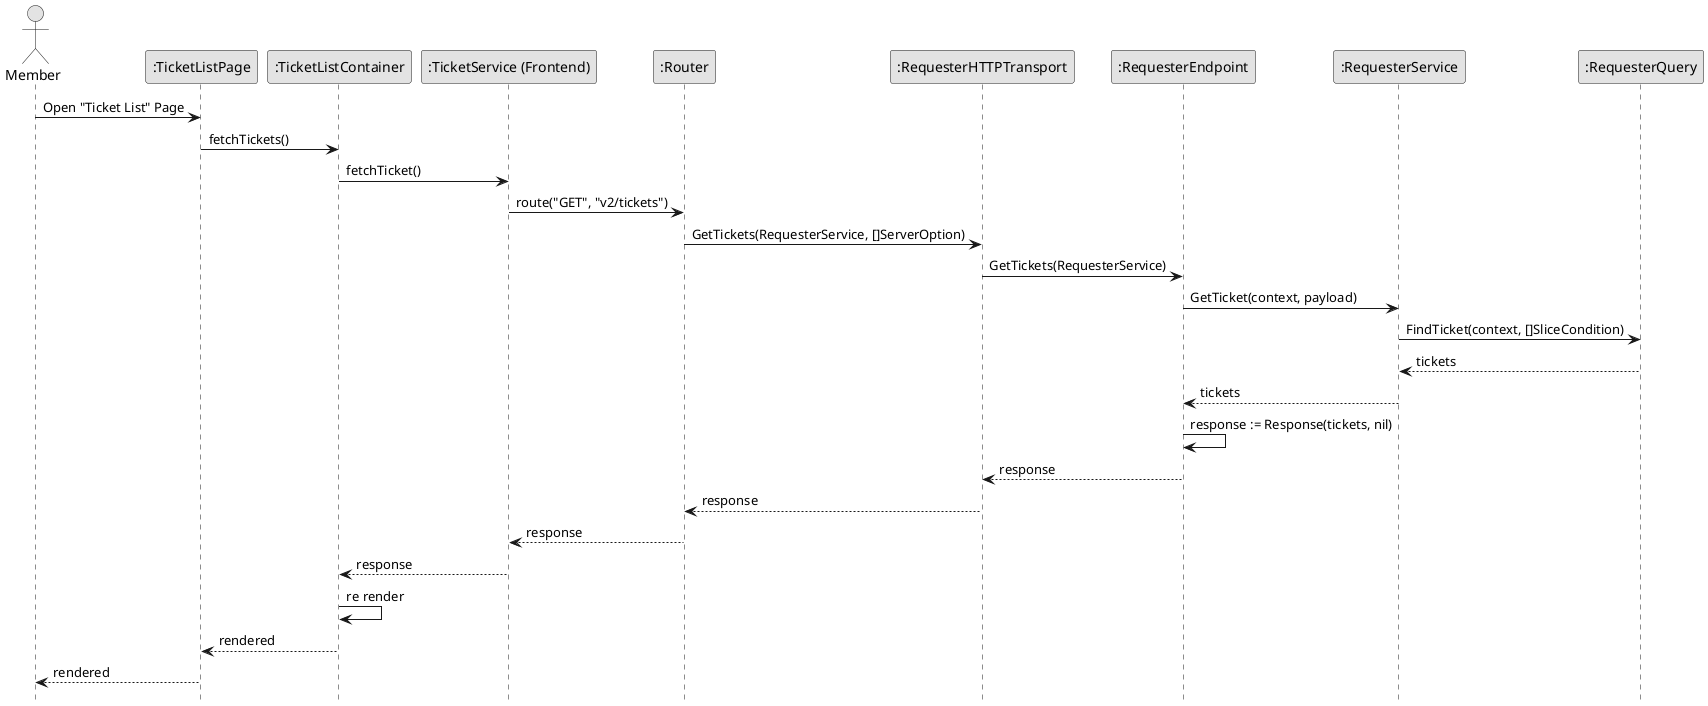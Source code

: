 @startuml GetRequested

skinparam Monochrome true
skinparam Shadowing false
hide footbox

actor Member
participant ":TicketListPage" as TicketListPage
participant ":TicketListContainer" as TicketListContainer
participant ":TicketService (Frontend)" as FETicketService
participant ":Router" as Router
participant ":RequesterHTTPTransport" as RequestHTTPTransport
participant ":RequesterEndpoint" as RequestEndpoint
participant ":RequesterService" as RequestService
participant ":RequesterQuery" as RequestQuery

Member->TicketListPage: Open "Ticket List" Page
TicketListPage->TicketListContainer: fetchTickets()
TicketListContainer->FETicketService: fetchTicket()
FETicketService->Router: route("GET", "v2/tickets")
Router->RequestHTTPTransport: GetTickets(RequesterService, []ServerOption)
RequestHTTPTransport->RequestEndpoint: GetTickets(RequesterService)
RequestEndpoint->RequestService: GetTicket(context, payload)
RequestService->RequestQuery: FindTicket(context, []SliceCondition)
RequestQuery-->RequestService: tickets
RequestService-->RequestEndpoint: tickets
RequestEndpoint->RequestEndpoint: response := Response(tickets, nil)
RequestEndpoint-->RequestHTTPTransport: response
RequestHTTPTransport-->Router: response
Router-->FETicketService: response
FETicketService-->TicketListContainer: response
TicketListContainer->TicketListContainer: re render
TicketListContainer-->TicketListPage: rendered
TicketListPage-->Member: rendered

@enduml